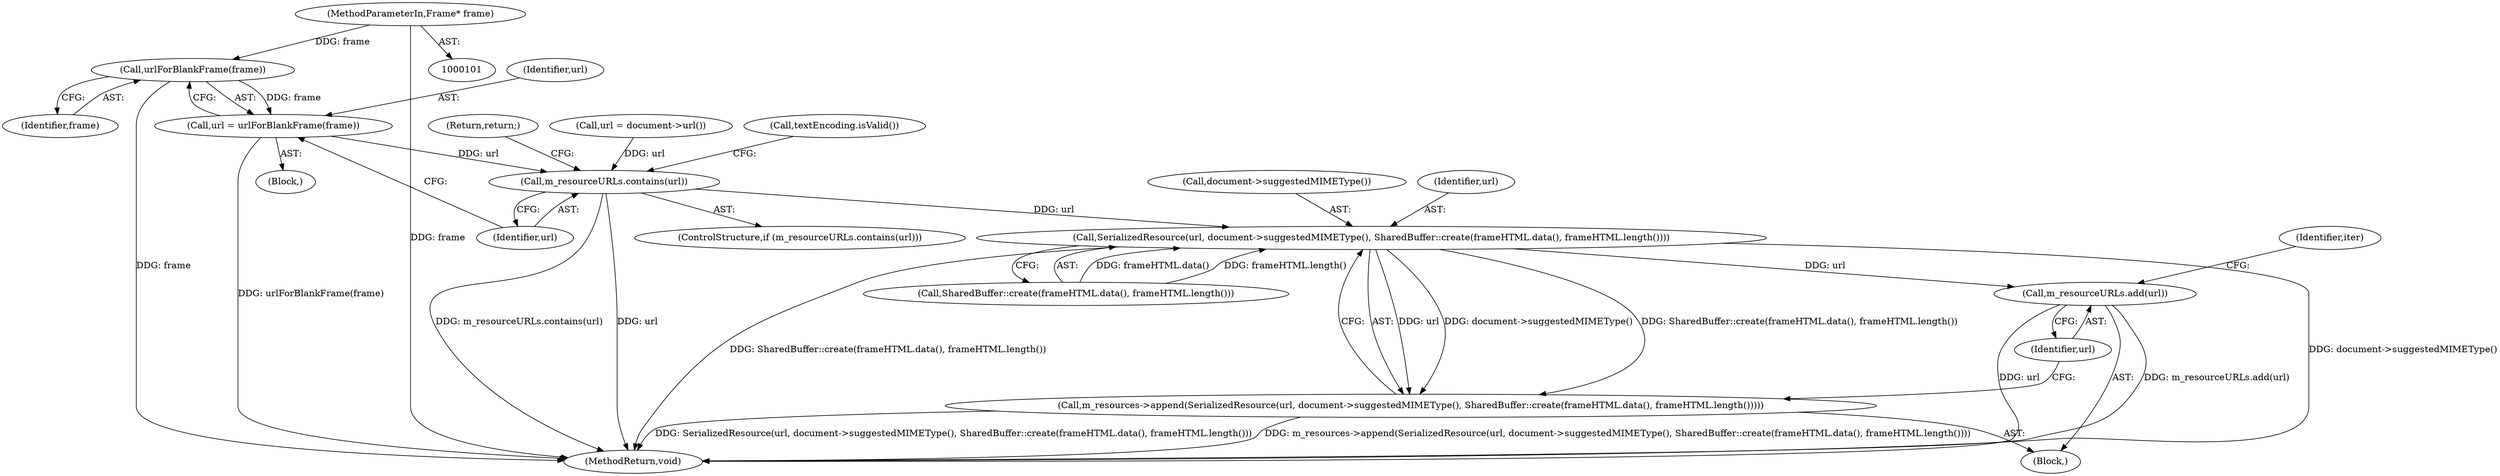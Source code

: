 digraph "0_Chrome_7f0126ff011142c8619b10a6e64d04d1745c503a_7@pointer" {
"1000120" [label="(Call,urlForBlankFrame(frame))"];
"1000102" [label="(MethodParameterIn,Frame* frame)"];
"1000118" [label="(Call,url = urlForBlankFrame(frame))"];
"1000123" [label="(Call,m_resourceURLs.contains(url))"];
"1000149" [label="(Call,SerializedResource(url, document->suggestedMIMEType(), SharedBuffer::create(frameHTML.data(), frameHTML.length())))"];
"1000148" [label="(Call,m_resources->append(SerializedResource(url, document->suggestedMIMEType(), SharedBuffer::create(frameHTML.data(), frameHTML.length()))))"];
"1000155" [label="(Call,m_resourceURLs.add(url))"];
"1000103" [label="(Block,)"];
"1000119" [label="(Identifier,url)"];
"1000126" [label="(Return,return;)"];
"1000148" [label="(Call,m_resources->append(SerializedResource(url, document->suggestedMIMEType(), SharedBuffer::create(frameHTML.data(), frameHTML.length()))))"];
"1000155" [label="(Call,m_resourceURLs.add(url))"];
"1000109" [label="(Call,url = document->url())"];
"1000123" [label="(Call,m_resourceURLs.contains(url))"];
"1000124" [label="(Identifier,url)"];
"1000149" [label="(Call,SerializedResource(url, document->suggestedMIMEType(), SharedBuffer::create(frameHTML.data(), frameHTML.length())))"];
"1000152" [label="(Call,SharedBuffer::create(frameHTML.data(), frameHTML.length()))"];
"1000121" [label="(Identifier,frame)"];
"1000118" [label="(Call,url = urlForBlankFrame(frame))"];
"1000296" [label="(MethodReturn,void)"];
"1000156" [label="(Identifier,url)"];
"1000120" [label="(Call,urlForBlankFrame(frame))"];
"1000102" [label="(MethodParameterIn,Frame* frame)"];
"1000117" [label="(Block,)"];
"1000133" [label="(Call,textEncoding.isValid())"];
"1000160" [label="(Identifier,iter)"];
"1000151" [label="(Call,document->suggestedMIMEType())"];
"1000150" [label="(Identifier,url)"];
"1000122" [label="(ControlStructure,if (m_resourceURLs.contains(url)))"];
"1000120" -> "1000118"  [label="AST: "];
"1000120" -> "1000121"  [label="CFG: "];
"1000121" -> "1000120"  [label="AST: "];
"1000118" -> "1000120"  [label="CFG: "];
"1000120" -> "1000296"  [label="DDG: frame"];
"1000120" -> "1000118"  [label="DDG: frame"];
"1000102" -> "1000120"  [label="DDG: frame"];
"1000102" -> "1000101"  [label="AST: "];
"1000102" -> "1000296"  [label="DDG: frame"];
"1000118" -> "1000117"  [label="AST: "];
"1000119" -> "1000118"  [label="AST: "];
"1000124" -> "1000118"  [label="CFG: "];
"1000118" -> "1000296"  [label="DDG: urlForBlankFrame(frame)"];
"1000118" -> "1000123"  [label="DDG: url"];
"1000123" -> "1000122"  [label="AST: "];
"1000123" -> "1000124"  [label="CFG: "];
"1000124" -> "1000123"  [label="AST: "];
"1000126" -> "1000123"  [label="CFG: "];
"1000133" -> "1000123"  [label="CFG: "];
"1000123" -> "1000296"  [label="DDG: m_resourceURLs.contains(url)"];
"1000123" -> "1000296"  [label="DDG: url"];
"1000109" -> "1000123"  [label="DDG: url"];
"1000123" -> "1000149"  [label="DDG: url"];
"1000149" -> "1000148"  [label="AST: "];
"1000149" -> "1000152"  [label="CFG: "];
"1000150" -> "1000149"  [label="AST: "];
"1000151" -> "1000149"  [label="AST: "];
"1000152" -> "1000149"  [label="AST: "];
"1000148" -> "1000149"  [label="CFG: "];
"1000149" -> "1000296"  [label="DDG: document->suggestedMIMEType()"];
"1000149" -> "1000296"  [label="DDG: SharedBuffer::create(frameHTML.data(), frameHTML.length())"];
"1000149" -> "1000148"  [label="DDG: url"];
"1000149" -> "1000148"  [label="DDG: document->suggestedMIMEType()"];
"1000149" -> "1000148"  [label="DDG: SharedBuffer::create(frameHTML.data(), frameHTML.length())"];
"1000152" -> "1000149"  [label="DDG: frameHTML.data()"];
"1000152" -> "1000149"  [label="DDG: frameHTML.length()"];
"1000149" -> "1000155"  [label="DDG: url"];
"1000148" -> "1000103"  [label="AST: "];
"1000156" -> "1000148"  [label="CFG: "];
"1000148" -> "1000296"  [label="DDG: SerializedResource(url, document->suggestedMIMEType(), SharedBuffer::create(frameHTML.data(), frameHTML.length()))"];
"1000148" -> "1000296"  [label="DDG: m_resources->append(SerializedResource(url, document->suggestedMIMEType(), SharedBuffer::create(frameHTML.data(), frameHTML.length())))"];
"1000155" -> "1000103"  [label="AST: "];
"1000155" -> "1000156"  [label="CFG: "];
"1000156" -> "1000155"  [label="AST: "];
"1000160" -> "1000155"  [label="CFG: "];
"1000155" -> "1000296"  [label="DDG: m_resourceURLs.add(url)"];
"1000155" -> "1000296"  [label="DDG: url"];
}

